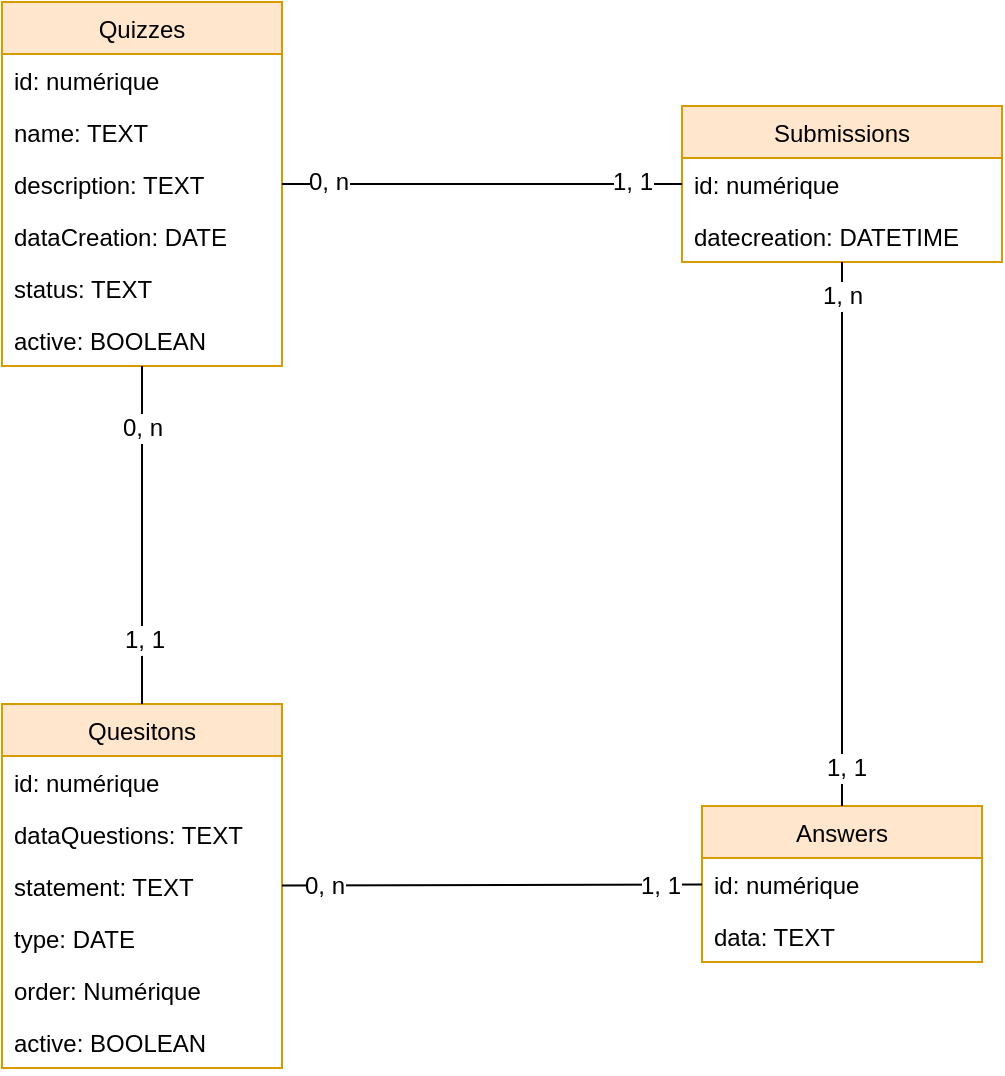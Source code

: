 <mxfile version="12.3.2" type="device" pages="1"><diagram id="NY6NZELYueDTxln0rHXW" name="Page-1"><mxGraphModel dx="1086" dy="806" grid="1" gridSize="10" guides="1" tooltips="1" connect="1" arrows="1" fold="1" page="1" pageScale="1" pageWidth="827" pageHeight="1169" math="0" shadow="0"><root><mxCell id="0"/><mxCell id="1" parent="0"/><mxCell id="c5Bbg0AHmTXJ1zsSKHce-1" value="Quizzes" style="swimlane;fontStyle=0;childLayout=stackLayout;horizontal=1;startSize=26;fillColor=#ffe6cc;horizontalStack=0;resizeParent=1;resizeParentMax=0;resizeLast=0;collapsible=1;marginBottom=0;strokeColor=#d79b00;" vertex="1" parent="1"><mxGeometry x="230" y="98" width="140" height="182" as="geometry"/></mxCell><mxCell id="c5Bbg0AHmTXJ1zsSKHce-2" value="id: numérique" style="text;strokeColor=none;fillColor=none;align=left;verticalAlign=top;spacingLeft=4;spacingRight=4;overflow=hidden;rotatable=0;points=[[0,0.5],[1,0.5]];portConstraint=eastwest;" vertex="1" parent="c5Bbg0AHmTXJ1zsSKHce-1"><mxGeometry y="26" width="140" height="26" as="geometry"/></mxCell><mxCell id="c5Bbg0AHmTXJ1zsSKHce-3" value="name: TEXT" style="text;strokeColor=none;fillColor=none;align=left;verticalAlign=top;spacingLeft=4;spacingRight=4;overflow=hidden;rotatable=0;points=[[0,0.5],[1,0.5]];portConstraint=eastwest;" vertex="1" parent="c5Bbg0AHmTXJ1zsSKHce-1"><mxGeometry y="52" width="140" height="26" as="geometry"/></mxCell><mxCell id="c5Bbg0AHmTXJ1zsSKHce-4" value="description: TEXT" style="text;strokeColor=none;fillColor=none;align=left;verticalAlign=top;spacingLeft=4;spacingRight=4;overflow=hidden;rotatable=0;points=[[0,0.5],[1,0.5]];portConstraint=eastwest;" vertex="1" parent="c5Bbg0AHmTXJ1zsSKHce-1"><mxGeometry y="78" width="140" height="26" as="geometry"/></mxCell><mxCell id="c5Bbg0AHmTXJ1zsSKHce-5" value="dataCreation: DATE" style="text;strokeColor=none;fillColor=none;align=left;verticalAlign=top;spacingLeft=4;spacingRight=4;overflow=hidden;rotatable=0;points=[[0,0.5],[1,0.5]];portConstraint=eastwest;" vertex="1" parent="c5Bbg0AHmTXJ1zsSKHce-1"><mxGeometry y="104" width="140" height="26" as="geometry"/></mxCell><mxCell id="c5Bbg0AHmTXJ1zsSKHce-6" value="status: TEXT" style="text;strokeColor=none;fillColor=none;align=left;verticalAlign=top;spacingLeft=4;spacingRight=4;overflow=hidden;rotatable=0;points=[[0,0.5],[1,0.5]];portConstraint=eastwest;" vertex="1" parent="c5Bbg0AHmTXJ1zsSKHce-1"><mxGeometry y="130" width="140" height="26" as="geometry"/></mxCell><mxCell id="c5Bbg0AHmTXJ1zsSKHce-7" value="active: BOOLEAN" style="text;strokeColor=none;fillColor=none;align=left;verticalAlign=top;spacingLeft=4;spacingRight=4;overflow=hidden;rotatable=0;points=[[0,0.5],[1,0.5]];portConstraint=eastwest;" vertex="1" parent="c5Bbg0AHmTXJ1zsSKHce-1"><mxGeometry y="156" width="140" height="26" as="geometry"/></mxCell><mxCell id="c5Bbg0AHmTXJ1zsSKHce-8" value="Quesitons" style="swimlane;fontStyle=0;childLayout=stackLayout;horizontal=1;startSize=26;fillColor=#ffe6cc;horizontalStack=0;resizeParent=1;resizeParentMax=0;resizeLast=0;collapsible=1;marginBottom=0;strokeColor=#d79b00;" vertex="1" parent="1"><mxGeometry x="230" y="449" width="140" height="182" as="geometry"/></mxCell><mxCell id="c5Bbg0AHmTXJ1zsSKHce-9" value="id: numérique" style="text;strokeColor=none;fillColor=none;align=left;verticalAlign=top;spacingLeft=4;spacingRight=4;overflow=hidden;rotatable=0;points=[[0,0.5],[1,0.5]];portConstraint=eastwest;" vertex="1" parent="c5Bbg0AHmTXJ1zsSKHce-8"><mxGeometry y="26" width="140" height="26" as="geometry"/></mxCell><mxCell id="c5Bbg0AHmTXJ1zsSKHce-10" value="dataQuestions: TEXT" style="text;strokeColor=none;fillColor=none;align=left;verticalAlign=top;spacingLeft=4;spacingRight=4;overflow=hidden;rotatable=0;points=[[0,0.5],[1,0.5]];portConstraint=eastwest;" vertex="1" parent="c5Bbg0AHmTXJ1zsSKHce-8"><mxGeometry y="52" width="140" height="26" as="geometry"/></mxCell><mxCell id="c5Bbg0AHmTXJ1zsSKHce-11" value="statement: TEXT" style="text;strokeColor=none;fillColor=none;align=left;verticalAlign=top;spacingLeft=4;spacingRight=4;overflow=hidden;rotatable=0;points=[[0,0.5],[1,0.5]];portConstraint=eastwest;" vertex="1" parent="c5Bbg0AHmTXJ1zsSKHce-8"><mxGeometry y="78" width="140" height="26" as="geometry"/></mxCell><mxCell id="c5Bbg0AHmTXJ1zsSKHce-12" value="type: DATE" style="text;strokeColor=none;fillColor=none;align=left;verticalAlign=top;spacingLeft=4;spacingRight=4;overflow=hidden;rotatable=0;points=[[0,0.5],[1,0.5]];portConstraint=eastwest;" vertex="1" parent="c5Bbg0AHmTXJ1zsSKHce-8"><mxGeometry y="104" width="140" height="26" as="geometry"/></mxCell><mxCell id="c5Bbg0AHmTXJ1zsSKHce-13" value="order: Numérique" style="text;strokeColor=none;fillColor=none;align=left;verticalAlign=top;spacingLeft=4;spacingRight=4;overflow=hidden;rotatable=0;points=[[0,0.5],[1,0.5]];portConstraint=eastwest;" vertex="1" parent="c5Bbg0AHmTXJ1zsSKHce-8"><mxGeometry y="130" width="140" height="26" as="geometry"/></mxCell><mxCell id="c5Bbg0AHmTXJ1zsSKHce-14" value="active: BOOLEAN" style="text;strokeColor=none;fillColor=none;align=left;verticalAlign=top;spacingLeft=4;spacingRight=4;overflow=hidden;rotatable=0;points=[[0,0.5],[1,0.5]];portConstraint=eastwest;" vertex="1" parent="c5Bbg0AHmTXJ1zsSKHce-8"><mxGeometry y="156" width="140" height="26" as="geometry"/></mxCell><mxCell id="c5Bbg0AHmTXJ1zsSKHce-15" value="Answers" style="swimlane;fontStyle=0;childLayout=stackLayout;horizontal=1;startSize=26;fillColor=#ffe6cc;horizontalStack=0;resizeParent=1;resizeParentMax=0;resizeLast=0;collapsible=1;marginBottom=0;strokeColor=#d79b00;" vertex="1" parent="1"><mxGeometry x="580" y="500" width="140" height="78" as="geometry"/></mxCell><mxCell id="c5Bbg0AHmTXJ1zsSKHce-16" value="id: numérique" style="text;strokeColor=none;fillColor=none;align=left;verticalAlign=top;spacingLeft=4;spacingRight=4;overflow=hidden;rotatable=0;points=[[0,0.5],[1,0.5]];portConstraint=eastwest;" vertex="1" parent="c5Bbg0AHmTXJ1zsSKHce-15"><mxGeometry y="26" width="140" height="26" as="geometry"/></mxCell><mxCell id="c5Bbg0AHmTXJ1zsSKHce-17" value="data: TEXT" style="text;strokeColor=none;fillColor=none;align=left;verticalAlign=top;spacingLeft=4;spacingRight=4;overflow=hidden;rotatable=0;points=[[0,0.5],[1,0.5]];portConstraint=eastwest;" vertex="1" parent="c5Bbg0AHmTXJ1zsSKHce-15"><mxGeometry y="52" width="140" height="26" as="geometry"/></mxCell><mxCell id="c5Bbg0AHmTXJ1zsSKHce-18" value="Submissions" style="swimlane;fontStyle=0;childLayout=stackLayout;horizontal=1;startSize=26;fillColor=#ffe6cc;horizontalStack=0;resizeParent=1;resizeParentMax=0;resizeLast=0;collapsible=1;marginBottom=0;strokeColor=#d79b00;" vertex="1" parent="1"><mxGeometry x="570" y="150" width="160" height="78" as="geometry"/></mxCell><mxCell id="c5Bbg0AHmTXJ1zsSKHce-19" value="id: numérique" style="text;strokeColor=none;fillColor=none;align=left;verticalAlign=top;spacingLeft=4;spacingRight=4;overflow=hidden;rotatable=0;points=[[0,0.5],[1,0.5]];portConstraint=eastwest;" vertex="1" parent="c5Bbg0AHmTXJ1zsSKHce-18"><mxGeometry y="26" width="160" height="26" as="geometry"/></mxCell><mxCell id="c5Bbg0AHmTXJ1zsSKHce-20" value="datecreation: DATETIME" style="text;strokeColor=none;fillColor=none;align=left;verticalAlign=top;spacingLeft=4;spacingRight=4;overflow=hidden;rotatable=0;points=[[0,0.5],[1,0.5]];portConstraint=eastwest;" vertex="1" parent="c5Bbg0AHmTXJ1zsSKHce-18"><mxGeometry y="52" width="160" height="26" as="geometry"/></mxCell><mxCell id="c5Bbg0AHmTXJ1zsSKHce-21" value="" style="endArrow=none;html=1;" edge="1" parent="1" source="c5Bbg0AHmTXJ1zsSKHce-1" target="c5Bbg0AHmTXJ1zsSKHce-18"><mxGeometry width="50" height="50" relative="1" as="geometry"><mxPoint x="130" y="340" as="sourcePoint"/><mxPoint x="180" y="290" as="targetPoint"/></mxGeometry></mxCell><mxCell id="c5Bbg0AHmTXJ1zsSKHce-22" value="1, 1" style="text;html=1;resizable=0;points=[];align=center;verticalAlign=middle;labelBackgroundColor=#ffffff;" vertex="1" connectable="0" parent="c5Bbg0AHmTXJ1zsSKHce-21"><mxGeometry x="0.78" y="4" relative="1" as="geometry"><mxPoint x="-3" y="3" as="offset"/></mxGeometry></mxCell><mxCell id="c5Bbg0AHmTXJ1zsSKHce-23" value="0, n" style="text;html=1;resizable=0;points=[];align=center;verticalAlign=middle;labelBackgroundColor=#ffffff;" vertex="1" connectable="0" parent="c5Bbg0AHmTXJ1zsSKHce-21"><mxGeometry x="-0.77" relative="1" as="geometry"><mxPoint y="-1" as="offset"/></mxGeometry></mxCell><mxCell id="c5Bbg0AHmTXJ1zsSKHce-24" value="" style="endArrow=none;html=1;" edge="1" parent="1" source="c5Bbg0AHmTXJ1zsSKHce-15" target="c5Bbg0AHmTXJ1zsSKHce-18"><mxGeometry width="50" height="50" relative="1" as="geometry"><mxPoint x="430" y="360" as="sourcePoint"/><mxPoint x="480" y="310" as="targetPoint"/></mxGeometry></mxCell><mxCell id="c5Bbg0AHmTXJ1zsSKHce-25" value="1, n" style="text;html=1;resizable=0;points=[];align=center;verticalAlign=middle;labelBackgroundColor=#ffffff;" vertex="1" connectable="0" parent="c5Bbg0AHmTXJ1zsSKHce-24"><mxGeometry x="0.877" relative="1" as="geometry"><mxPoint as="offset"/></mxGeometry></mxCell><mxCell id="c5Bbg0AHmTXJ1zsSKHce-26" value="1, 1" style="text;html=1;resizable=0;points=[];align=center;verticalAlign=middle;labelBackgroundColor=#ffffff;" vertex="1" connectable="0" parent="c5Bbg0AHmTXJ1zsSKHce-24"><mxGeometry x="-0.859" y="-2" relative="1" as="geometry"><mxPoint as="offset"/></mxGeometry></mxCell><mxCell id="c5Bbg0AHmTXJ1zsSKHce-27" value="" style="endArrow=none;html=1;" edge="1" parent="1" source="c5Bbg0AHmTXJ1zsSKHce-8" target="c5Bbg0AHmTXJ1zsSKHce-15"><mxGeometry width="50" height="50" relative="1" as="geometry"><mxPoint x="240" y="380" as="sourcePoint"/><mxPoint x="290" y="330" as="targetPoint"/></mxGeometry></mxCell><mxCell id="c5Bbg0AHmTXJ1zsSKHce-28" value="1, 1" style="text;html=1;resizable=0;points=[];align=center;verticalAlign=middle;labelBackgroundColor=#ffffff;" vertex="1" connectable="0" parent="c5Bbg0AHmTXJ1zsSKHce-27"><mxGeometry x="0.8" relative="1" as="geometry"><mxPoint as="offset"/></mxGeometry></mxCell><mxCell id="c5Bbg0AHmTXJ1zsSKHce-29" value="0, n" style="text;html=1;resizable=0;points=[];align=center;verticalAlign=middle;labelBackgroundColor=#ffffff;" vertex="1" connectable="0" parent="c5Bbg0AHmTXJ1zsSKHce-27"><mxGeometry x="-0.857" relative="1" as="geometry"><mxPoint x="6" as="offset"/></mxGeometry></mxCell><mxCell id="c5Bbg0AHmTXJ1zsSKHce-30" value="" style="endArrow=none;html=1;" edge="1" parent="1" source="c5Bbg0AHmTXJ1zsSKHce-8" target="c5Bbg0AHmTXJ1zsSKHce-1"><mxGeometry width="50" height="50" relative="1" as="geometry"><mxPoint x="150" y="360" as="sourcePoint"/><mxPoint x="200" y="310" as="targetPoint"/></mxGeometry></mxCell><mxCell id="c5Bbg0AHmTXJ1zsSKHce-31" value="0, n" style="text;html=1;resizable=0;points=[];align=center;verticalAlign=middle;labelBackgroundColor=#ffffff;" vertex="1" connectable="0" parent="c5Bbg0AHmTXJ1zsSKHce-30"><mxGeometry x="0.636" relative="1" as="geometry"><mxPoint as="offset"/></mxGeometry></mxCell><mxCell id="c5Bbg0AHmTXJ1zsSKHce-32" value="1, 1" style="text;html=1;resizable=0;points=[];align=center;verticalAlign=middle;labelBackgroundColor=#ffffff;" vertex="1" connectable="0" parent="c5Bbg0AHmTXJ1zsSKHce-30"><mxGeometry x="-0.618" y="-1" relative="1" as="geometry"><mxPoint as="offset"/></mxGeometry></mxCell></root></mxGraphModel></diagram></mxfile>